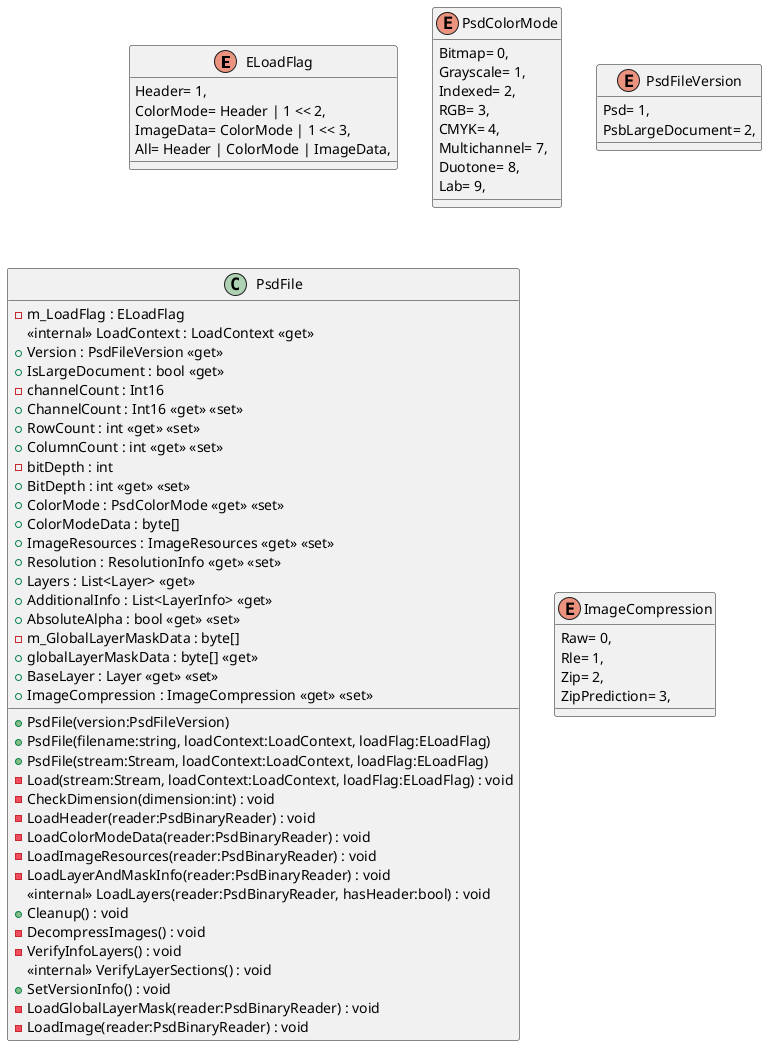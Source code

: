 @startuml
enum ELoadFlag {
    Header= 1,
    ColorMode= Header | 1 << 2,
    ImageData= ColorMode | 1 << 3,
    All= Header | ColorMode | ImageData,
}
enum PsdColorMode {
    Bitmap= 0,
    Grayscale= 1,
    Indexed= 2,
    RGB= 3,
    CMYK= 4,
    Multichannel= 7,
    Duotone= 8,
    Lab= 9,
}
enum PsdFileVersion {
    Psd= 1,
    PsbLargeDocument= 2,
}
class PsdFile {
    - m_LoadFlag : ELoadFlag
    + PsdFile(version:PsdFileVersion)
    + PsdFile(filename:string, loadContext:LoadContext, loadFlag:ELoadFlag)
    + PsdFile(stream:Stream, loadContext:LoadContext, loadFlag:ELoadFlag)
    <<internal>> LoadContext : LoadContext <<get>>
    - Load(stream:Stream, loadContext:LoadContext, loadFlag:ELoadFlag) : void
    + Version : PsdFileVersion <<get>>
    + IsLargeDocument : bool <<get>>
    - channelCount : Int16
    + ChannelCount : Int16 <<get>> <<set>>
    - CheckDimension(dimension:int) : void
    + RowCount : int <<get>> <<set>>
    + ColumnCount : int <<get>> <<set>>
    - bitDepth : int
    + BitDepth : int <<get>> <<set>>
    + ColorMode : PsdColorMode <<get>> <<set>>
    - LoadHeader(reader:PsdBinaryReader) : void
    + ColorModeData : byte[]
    - LoadColorModeData(reader:PsdBinaryReader) : void
    + ImageResources : ImageResources <<get>> <<set>>
    + Resolution : ResolutionInfo <<get>> <<set>>
    - LoadImageResources(reader:PsdBinaryReader) : void
    + Layers : List<Layer> <<get>>
    + AdditionalInfo : List<LayerInfo> <<get>>
    + AbsoluteAlpha : bool <<get>> <<set>>
    - LoadLayerAndMaskInfo(reader:PsdBinaryReader) : void
    <<internal>> LoadLayers(reader:PsdBinaryReader, hasHeader:bool) : void
    + Cleanup() : void
    - DecompressImages() : void
    - VerifyInfoLayers() : void
    <<internal>> VerifyLayerSections() : void
    + SetVersionInfo() : void
    - m_GlobalLayerMaskData : byte[]
    - LoadGlobalLayerMask(reader:PsdBinaryReader) : void
    + globalLayerMaskData : byte[] <<get>>
    + BaseLayer : Layer <<get>> <<set>>
    + ImageCompression : ImageCompression <<get>> <<set>>
    - LoadImage(reader:PsdBinaryReader) : void
}
enum ImageCompression {
    Raw= 0,
    Rle= 1,
    Zip= 2,
    ZipPrediction= 3,
}
@enduml
